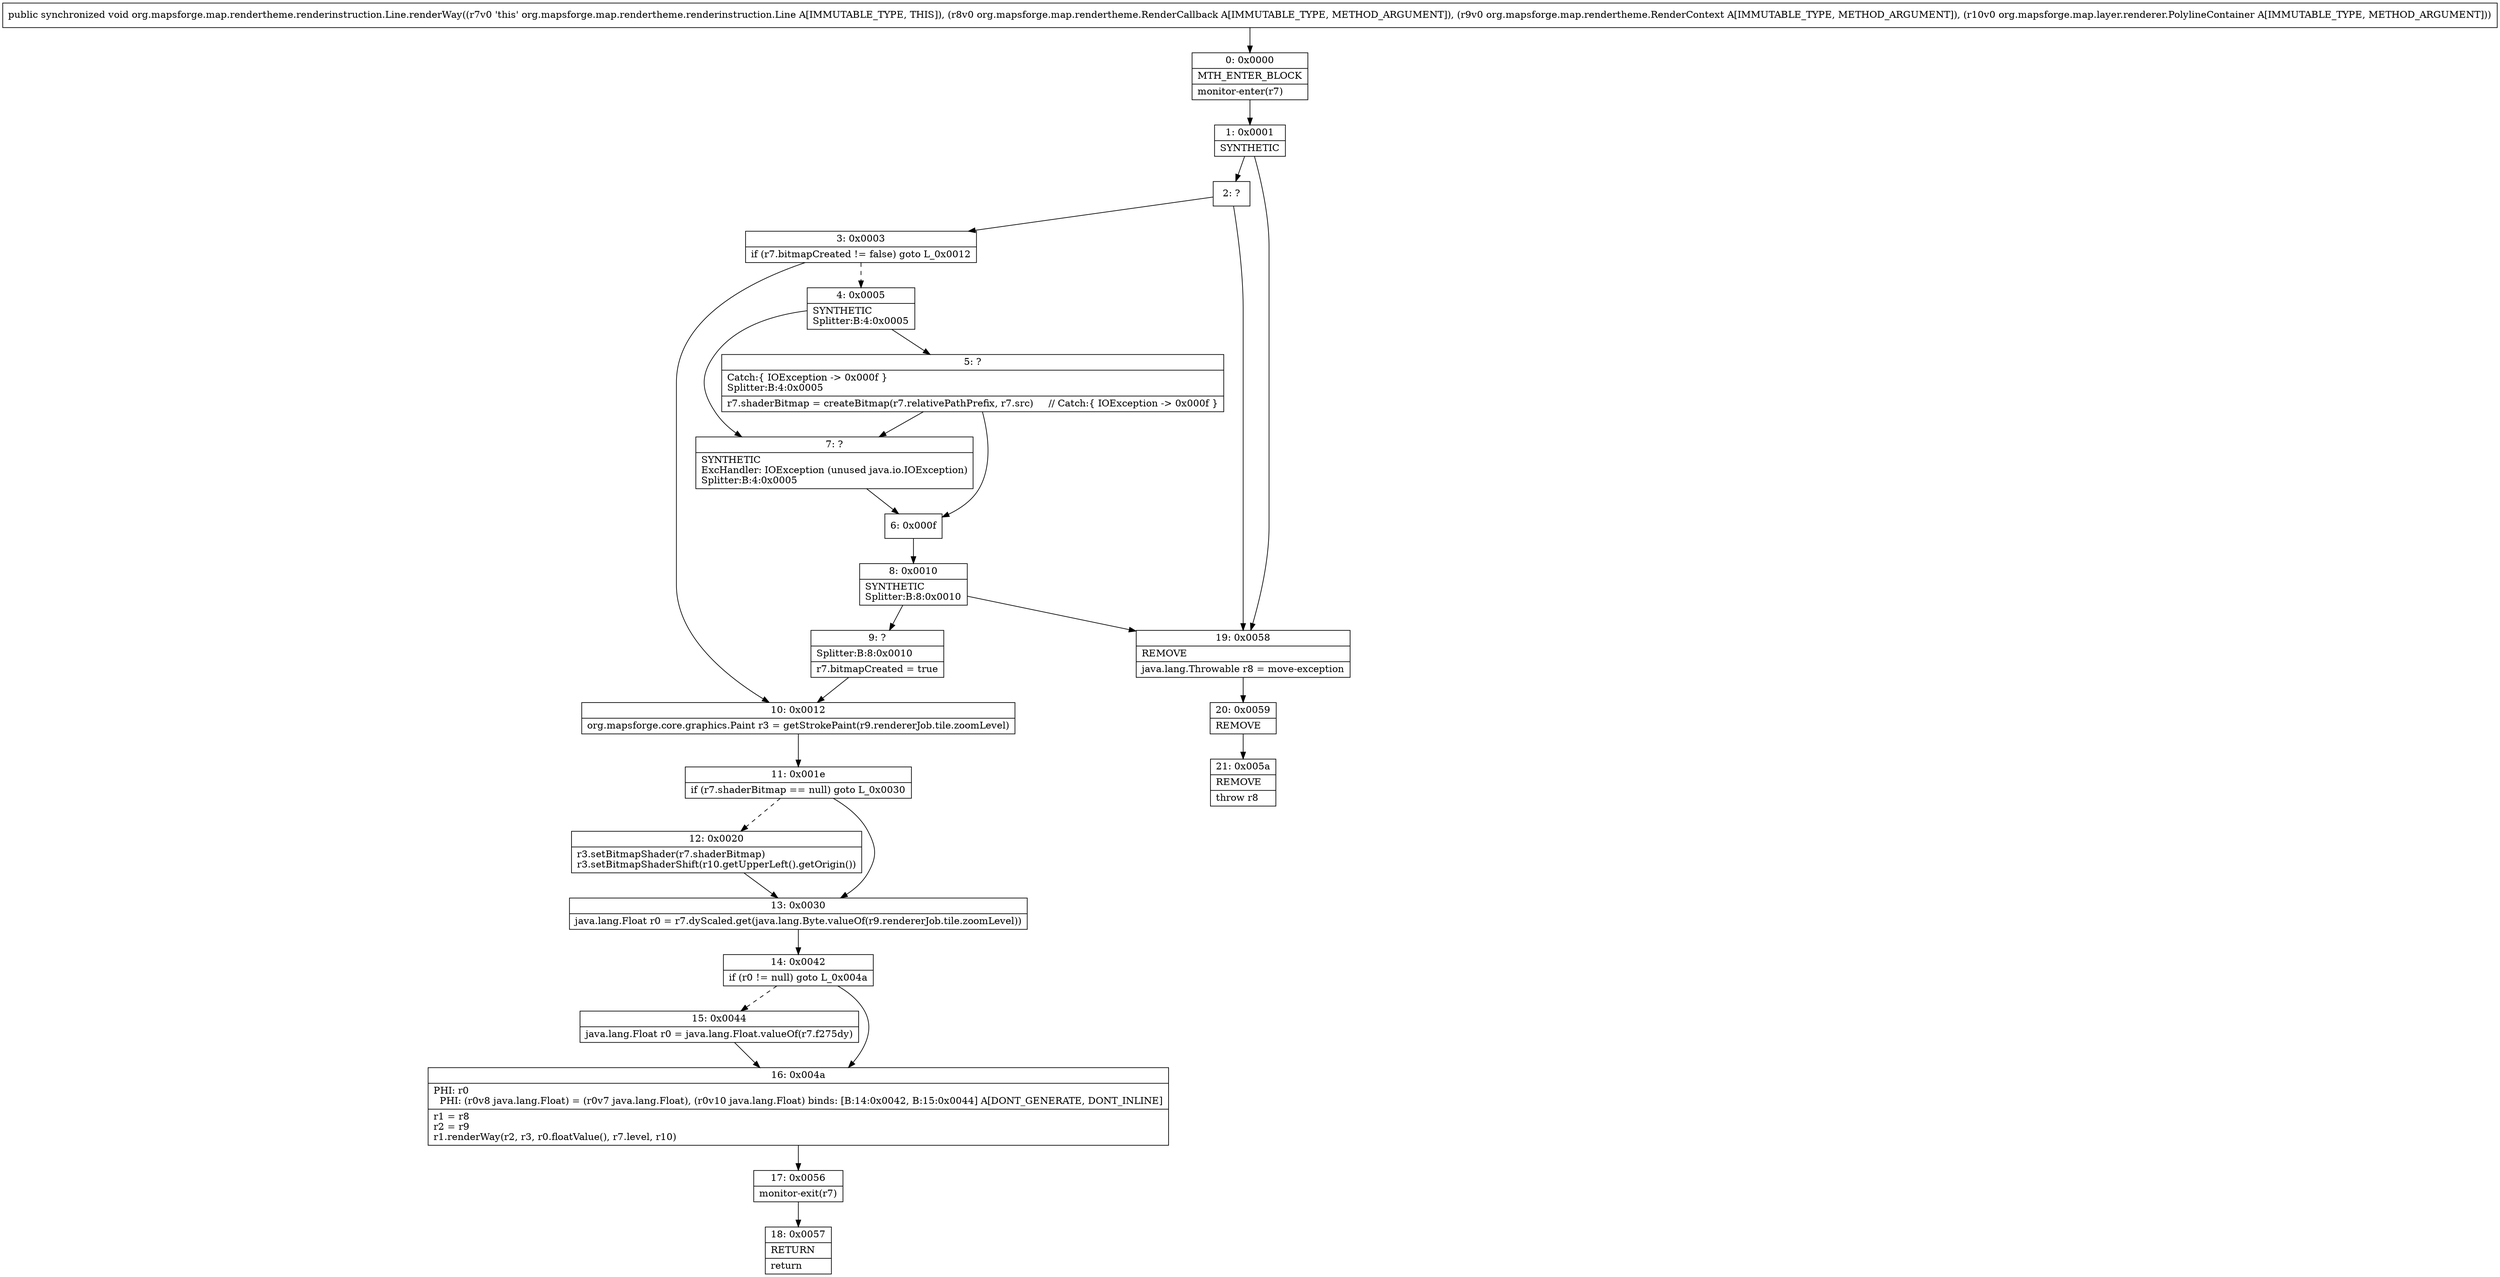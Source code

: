 digraph "CFG fororg.mapsforge.map.rendertheme.renderinstruction.Line.renderWay(Lorg\/mapsforge\/map\/rendertheme\/RenderCallback;Lorg\/mapsforge\/map\/rendertheme\/RenderContext;Lorg\/mapsforge\/map\/layer\/renderer\/PolylineContainer;)V" {
Node_0 [shape=record,label="{0\:\ 0x0000|MTH_ENTER_BLOCK\l|monitor\-enter(r7)\l}"];
Node_1 [shape=record,label="{1\:\ 0x0001|SYNTHETIC\l}"];
Node_2 [shape=record,label="{2\:\ ?}"];
Node_3 [shape=record,label="{3\:\ 0x0003|if (r7.bitmapCreated != false) goto L_0x0012\l}"];
Node_4 [shape=record,label="{4\:\ 0x0005|SYNTHETIC\lSplitter:B:4:0x0005\l}"];
Node_5 [shape=record,label="{5\:\ ?|Catch:\{ IOException \-\> 0x000f \}\lSplitter:B:4:0x0005\l|r7.shaderBitmap = createBitmap(r7.relativePathPrefix, r7.src)     \/\/ Catch:\{ IOException \-\> 0x000f \}\l}"];
Node_6 [shape=record,label="{6\:\ 0x000f}"];
Node_7 [shape=record,label="{7\:\ ?|SYNTHETIC\lExcHandler: IOException (unused java.io.IOException)\lSplitter:B:4:0x0005\l}"];
Node_8 [shape=record,label="{8\:\ 0x0010|SYNTHETIC\lSplitter:B:8:0x0010\l}"];
Node_9 [shape=record,label="{9\:\ ?|Splitter:B:8:0x0010\l|r7.bitmapCreated = true\l}"];
Node_10 [shape=record,label="{10\:\ 0x0012|org.mapsforge.core.graphics.Paint r3 = getStrokePaint(r9.rendererJob.tile.zoomLevel)\l}"];
Node_11 [shape=record,label="{11\:\ 0x001e|if (r7.shaderBitmap == null) goto L_0x0030\l}"];
Node_12 [shape=record,label="{12\:\ 0x0020|r3.setBitmapShader(r7.shaderBitmap)\lr3.setBitmapShaderShift(r10.getUpperLeft().getOrigin())\l}"];
Node_13 [shape=record,label="{13\:\ 0x0030|java.lang.Float r0 = r7.dyScaled.get(java.lang.Byte.valueOf(r9.rendererJob.tile.zoomLevel))\l}"];
Node_14 [shape=record,label="{14\:\ 0x0042|if (r0 != null) goto L_0x004a\l}"];
Node_15 [shape=record,label="{15\:\ 0x0044|java.lang.Float r0 = java.lang.Float.valueOf(r7.f275dy)\l}"];
Node_16 [shape=record,label="{16\:\ 0x004a|PHI: r0 \l  PHI: (r0v8 java.lang.Float) = (r0v7 java.lang.Float), (r0v10 java.lang.Float) binds: [B:14:0x0042, B:15:0x0044] A[DONT_GENERATE, DONT_INLINE]\l|r1 = r8\lr2 = r9\lr1.renderWay(r2, r3, r0.floatValue(), r7.level, r10)\l}"];
Node_17 [shape=record,label="{17\:\ 0x0056|monitor\-exit(r7)\l}"];
Node_18 [shape=record,label="{18\:\ 0x0057|RETURN\l|return\l}"];
Node_19 [shape=record,label="{19\:\ 0x0058|REMOVE\l|java.lang.Throwable r8 = move\-exception\l}"];
Node_20 [shape=record,label="{20\:\ 0x0059|REMOVE\l}"];
Node_21 [shape=record,label="{21\:\ 0x005a|REMOVE\l|throw r8\l}"];
MethodNode[shape=record,label="{public synchronized void org.mapsforge.map.rendertheme.renderinstruction.Line.renderWay((r7v0 'this' org.mapsforge.map.rendertheme.renderinstruction.Line A[IMMUTABLE_TYPE, THIS]), (r8v0 org.mapsforge.map.rendertheme.RenderCallback A[IMMUTABLE_TYPE, METHOD_ARGUMENT]), (r9v0 org.mapsforge.map.rendertheme.RenderContext A[IMMUTABLE_TYPE, METHOD_ARGUMENT]), (r10v0 org.mapsforge.map.layer.renderer.PolylineContainer A[IMMUTABLE_TYPE, METHOD_ARGUMENT])) }"];
MethodNode -> Node_0;
Node_0 -> Node_1;
Node_1 -> Node_2;
Node_1 -> Node_19;
Node_2 -> Node_3;
Node_2 -> Node_19;
Node_3 -> Node_4[style=dashed];
Node_3 -> Node_10;
Node_4 -> Node_5;
Node_4 -> Node_7;
Node_5 -> Node_6;
Node_5 -> Node_7;
Node_6 -> Node_8;
Node_7 -> Node_6;
Node_8 -> Node_9;
Node_8 -> Node_19;
Node_9 -> Node_10;
Node_10 -> Node_11;
Node_11 -> Node_12[style=dashed];
Node_11 -> Node_13;
Node_12 -> Node_13;
Node_13 -> Node_14;
Node_14 -> Node_15[style=dashed];
Node_14 -> Node_16;
Node_15 -> Node_16;
Node_16 -> Node_17;
Node_17 -> Node_18;
Node_19 -> Node_20;
Node_20 -> Node_21;
}

